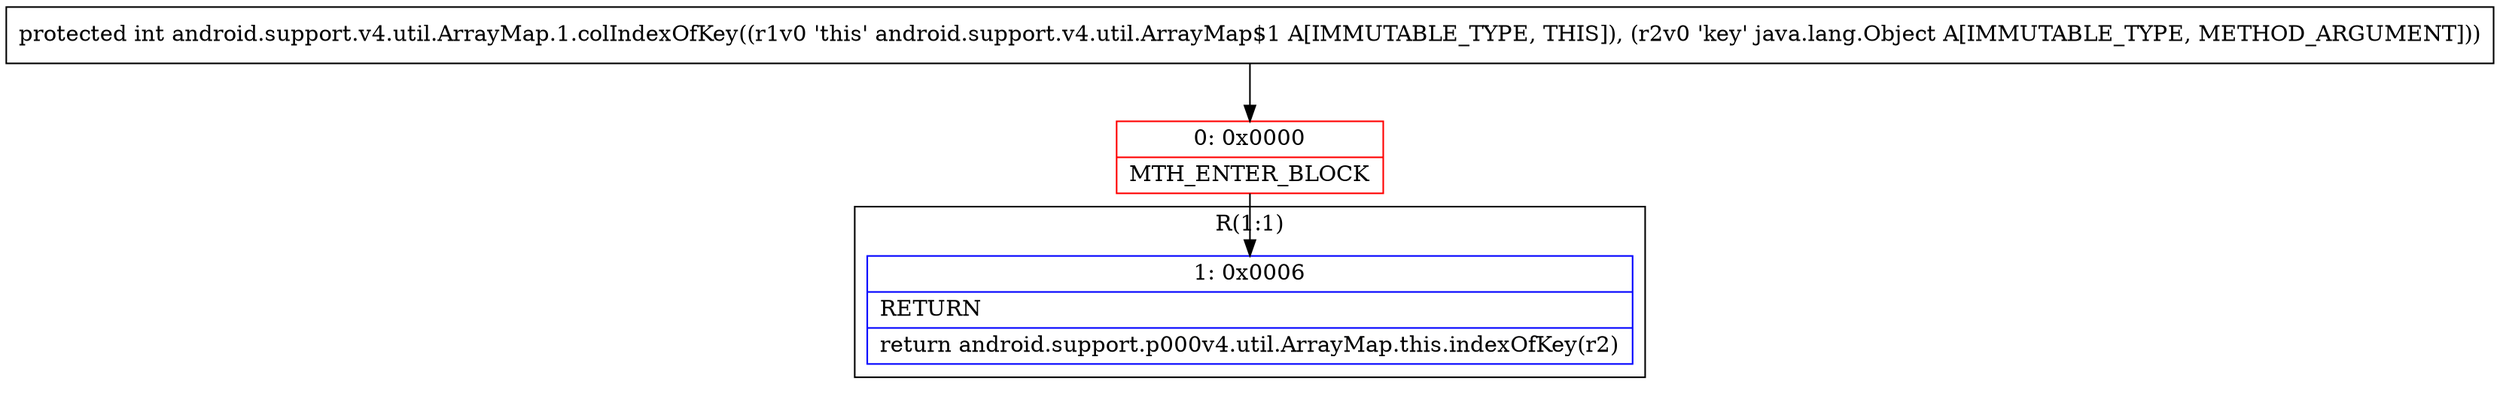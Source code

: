 digraph "CFG forandroid.support.v4.util.ArrayMap.1.colIndexOfKey(Ljava\/lang\/Object;)I" {
subgraph cluster_Region_1932116885 {
label = "R(1:1)";
node [shape=record,color=blue];
Node_1 [shape=record,label="{1\:\ 0x0006|RETURN\l|return android.support.p000v4.util.ArrayMap.this.indexOfKey(r2)\l}"];
}
Node_0 [shape=record,color=red,label="{0\:\ 0x0000|MTH_ENTER_BLOCK\l}"];
MethodNode[shape=record,label="{protected int android.support.v4.util.ArrayMap.1.colIndexOfKey((r1v0 'this' android.support.v4.util.ArrayMap$1 A[IMMUTABLE_TYPE, THIS]), (r2v0 'key' java.lang.Object A[IMMUTABLE_TYPE, METHOD_ARGUMENT])) }"];
MethodNode -> Node_0;
Node_0 -> Node_1;
}

